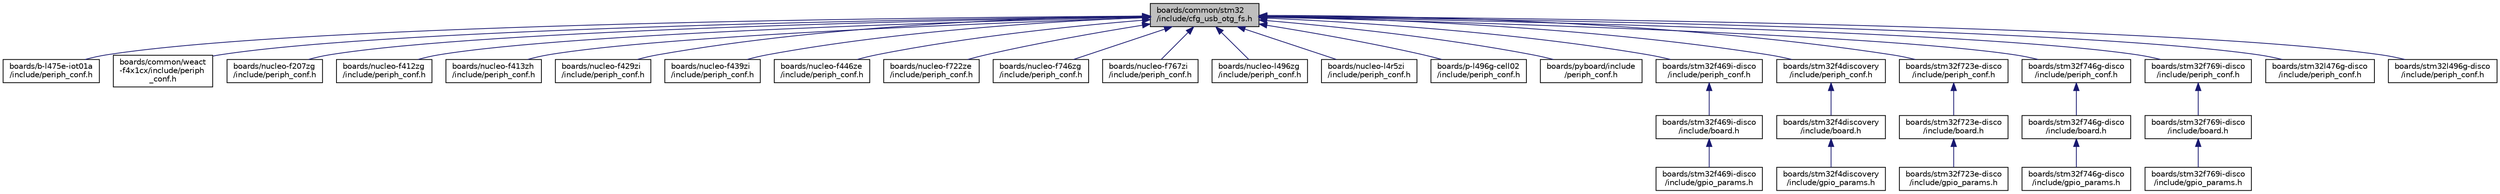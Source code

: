 digraph "boards/common/stm32/include/cfg_usb_otg_fs.h"
{
 // LATEX_PDF_SIZE
  edge [fontname="Helvetica",fontsize="10",labelfontname="Helvetica",labelfontsize="10"];
  node [fontname="Helvetica",fontsize="10",shape=record];
  Node1 [label="boards/common/stm32\l/include/cfg_usb_otg_fs.h",height=0.2,width=0.4,color="black", fillcolor="grey75", style="filled", fontcolor="black",tooltip="Common configuration for STM32 OTG FS peripheral."];
  Node1 -> Node2 [dir="back",color="midnightblue",fontsize="10",style="solid",fontname="Helvetica"];
  Node2 [label="boards/b-l475e-iot01a\l/include/periph_conf.h",height=0.2,width=0.4,color="black", fillcolor="white", style="filled",URL="$boards_2b-l475e-iot01a_2include_2periph__conf_8h.html",tooltip="Peripheral MCU configuration for the B-L475E-IOT01A board."];
  Node1 -> Node3 [dir="back",color="midnightblue",fontsize="10",style="solid",fontname="Helvetica"];
  Node3 [label="boards/common/weact\l-f4x1cx/include/periph\l_conf.h",height=0.2,width=0.4,color="black", fillcolor="white", style="filled",URL="$boards_2common_2weact-f4x1cx_2include_2periph__conf_8h.html",tooltip="Peripheral MCU configuration for the WeAct-F4X1CX Board."];
  Node1 -> Node4 [dir="back",color="midnightblue",fontsize="10",style="solid",fontname="Helvetica"];
  Node4 [label="boards/nucleo-f207zg\l/include/periph_conf.h",height=0.2,width=0.4,color="black", fillcolor="white", style="filled",URL="$boards_2nucleo-f207zg_2include_2periph__conf_8h.html",tooltip=" "];
  Node1 -> Node5 [dir="back",color="midnightblue",fontsize="10",style="solid",fontname="Helvetica"];
  Node5 [label="boards/nucleo-f412zg\l/include/periph_conf.h",height=0.2,width=0.4,color="black", fillcolor="white", style="filled",URL="$boards_2nucleo-f412zg_2include_2periph__conf_8h.html",tooltip=" "];
  Node1 -> Node6 [dir="back",color="midnightblue",fontsize="10",style="solid",fontname="Helvetica"];
  Node6 [label="boards/nucleo-f413zh\l/include/periph_conf.h",height=0.2,width=0.4,color="black", fillcolor="white", style="filled",URL="$boards_2nucleo-f413zh_2include_2periph__conf_8h.html",tooltip=" "];
  Node1 -> Node7 [dir="back",color="midnightblue",fontsize="10",style="solid",fontname="Helvetica"];
  Node7 [label="boards/nucleo-f429zi\l/include/periph_conf.h",height=0.2,width=0.4,color="black", fillcolor="white", style="filled",URL="$boards_2nucleo-f429zi_2include_2periph__conf_8h.html",tooltip=" "];
  Node1 -> Node8 [dir="back",color="midnightblue",fontsize="10",style="solid",fontname="Helvetica"];
  Node8 [label="boards/nucleo-f439zi\l/include/periph_conf.h",height=0.2,width=0.4,color="black", fillcolor="white", style="filled",URL="$boards_2nucleo-f439zi_2include_2periph__conf_8h.html",tooltip=" "];
  Node1 -> Node9 [dir="back",color="midnightblue",fontsize="10",style="solid",fontname="Helvetica"];
  Node9 [label="boards/nucleo-f446ze\l/include/periph_conf.h",height=0.2,width=0.4,color="black", fillcolor="white", style="filled",URL="$boards_2nucleo-f446ze_2include_2periph__conf_8h.html",tooltip=" "];
  Node1 -> Node10 [dir="back",color="midnightblue",fontsize="10",style="solid",fontname="Helvetica"];
  Node10 [label="boards/nucleo-f722ze\l/include/periph_conf.h",height=0.2,width=0.4,color="black", fillcolor="white", style="filled",URL="$boards_2nucleo-f722ze_2include_2periph__conf_8h.html",tooltip="Peripheral MCU configuration for the nucleo-f722ze board."];
  Node1 -> Node11 [dir="back",color="midnightblue",fontsize="10",style="solid",fontname="Helvetica"];
  Node11 [label="boards/nucleo-f746zg\l/include/periph_conf.h",height=0.2,width=0.4,color="black", fillcolor="white", style="filled",URL="$boards_2nucleo-f746zg_2include_2periph__conf_8h.html",tooltip="Peripheral MCU configuration for the nucleo-f746zg board."];
  Node1 -> Node12 [dir="back",color="midnightblue",fontsize="10",style="solid",fontname="Helvetica"];
  Node12 [label="boards/nucleo-f767zi\l/include/periph_conf.h",height=0.2,width=0.4,color="black", fillcolor="white", style="filled",URL="$boards_2nucleo-f767zi_2include_2periph__conf_8h.html",tooltip="Peripheral MCU configuration for the nucleo-f767zi board."];
  Node1 -> Node13 [dir="back",color="midnightblue",fontsize="10",style="solid",fontname="Helvetica"];
  Node13 [label="boards/nucleo-l496zg\l/include/periph_conf.h",height=0.2,width=0.4,color="black", fillcolor="white", style="filled",URL="$boards_2nucleo-l496zg_2include_2periph__conf_8h.html",tooltip="Peripheral MCU configuration for the nucleo144-l496 board."];
  Node1 -> Node14 [dir="back",color="midnightblue",fontsize="10",style="solid",fontname="Helvetica"];
  Node14 [label="boards/nucleo-l4r5zi\l/include/periph_conf.h",height=0.2,width=0.4,color="black", fillcolor="white", style="filled",URL="$boards_2nucleo-l4r5zi_2include_2periph__conf_8h.html",tooltip="Peripheral MCU configuration for the nucleo-l4r5zi board."];
  Node1 -> Node15 [dir="back",color="midnightblue",fontsize="10",style="solid",fontname="Helvetica"];
  Node15 [label="boards/p-l496g-cell02\l/include/periph_conf.h",height=0.2,width=0.4,color="black", fillcolor="white", style="filled",URL="$boards_2p-l496g-cell02_2include_2periph__conf_8h.html",tooltip="Peripheral MCU configuration for the P-L496G-CELL02 board."];
  Node1 -> Node16 [dir="back",color="midnightblue",fontsize="10",style="solid",fontname="Helvetica"];
  Node16 [label="boards/pyboard/include\l/periph_conf.h",height=0.2,width=0.4,color="black", fillcolor="white", style="filled",URL="$boards_2pyboard_2include_2periph__conf_8h.html",tooltip="Peripheral MCU configuration for the pyboard board."];
  Node1 -> Node17 [dir="back",color="midnightblue",fontsize="10",style="solid",fontname="Helvetica"];
  Node17 [label="boards/stm32f469i-disco\l/include/periph_conf.h",height=0.2,width=0.4,color="black", fillcolor="white", style="filled",URL="$boards_2stm32f469i-disco_2include_2periph__conf_8h.html",tooltip="Peripheral MCU configuration for the STM32F469I-DISCO."];
  Node17 -> Node18 [dir="back",color="midnightblue",fontsize="10",style="solid",fontname="Helvetica"];
  Node18 [label="boards/stm32f469i-disco\l/include/board.h",height=0.2,width=0.4,color="black", fillcolor="white", style="filled",URL="$stm32f469i-disco_2include_2board_8h.html",tooltip="Board specific definitions for the STM32F469I-DISCO board."];
  Node18 -> Node19 [dir="back",color="midnightblue",fontsize="10",style="solid",fontname="Helvetica"];
  Node19 [label="boards/stm32f469i-disco\l/include/gpio_params.h",height=0.2,width=0.4,color="black", fillcolor="white", style="filled",URL="$stm32f469i-disco_2include_2gpio__params_8h_source.html",tooltip=" "];
  Node1 -> Node20 [dir="back",color="midnightblue",fontsize="10",style="solid",fontname="Helvetica"];
  Node20 [label="boards/stm32f4discovery\l/include/periph_conf.h",height=0.2,width=0.4,color="black", fillcolor="white", style="filled",URL="$boards_2stm32f4discovery_2include_2periph__conf_8h.html",tooltip=" "];
  Node20 -> Node21 [dir="back",color="midnightblue",fontsize="10",style="solid",fontname="Helvetica"];
  Node21 [label="boards/stm32f4discovery\l/include/board.h",height=0.2,width=0.4,color="black", fillcolor="white", style="filled",URL="$stm32f4discovery_2include_2board_8h.html",tooltip="Board specific definitions for the STM32F4Discovery evaluation board."];
  Node21 -> Node22 [dir="back",color="midnightblue",fontsize="10",style="solid",fontname="Helvetica"];
  Node22 [label="boards/stm32f4discovery\l/include/gpio_params.h",height=0.2,width=0.4,color="black", fillcolor="white", style="filled",URL="$stm32f4discovery_2include_2gpio__params_8h.html",tooltip="Board specific configuration of direct mapped GPIOs."];
  Node1 -> Node23 [dir="back",color="midnightblue",fontsize="10",style="solid",fontname="Helvetica"];
  Node23 [label="boards/stm32f723e-disco\l/include/periph_conf.h",height=0.2,width=0.4,color="black", fillcolor="white", style="filled",URL="$boards_2stm32f723e-disco_2include_2periph__conf_8h.html",tooltip="Peripheral MCU configuration for the STM32F723E-DISCO board."];
  Node23 -> Node24 [dir="back",color="midnightblue",fontsize="10",style="solid",fontname="Helvetica"];
  Node24 [label="boards/stm32f723e-disco\l/include/board.h",height=0.2,width=0.4,color="black", fillcolor="white", style="filled",URL="$stm32f723e-disco_2include_2board_8h.html",tooltip="Board specific definitions for the STM32F723E-DISCO board."];
  Node24 -> Node25 [dir="back",color="midnightblue",fontsize="10",style="solid",fontname="Helvetica"];
  Node25 [label="boards/stm32f723e-disco\l/include/gpio_params.h",height=0.2,width=0.4,color="black", fillcolor="white", style="filled",URL="$stm32f723e-disco_2include_2gpio__params_8h.html",tooltip="Board specific configuration of direct mapped GPIOs."];
  Node1 -> Node26 [dir="back",color="midnightblue",fontsize="10",style="solid",fontname="Helvetica"];
  Node26 [label="boards/stm32f746g-disco\l/include/periph_conf.h",height=0.2,width=0.4,color="black", fillcolor="white", style="filled",URL="$boards_2stm32f746g-disco_2include_2periph__conf_8h.html",tooltip="Configuration of CPU peripherals for STM32F746G-DISCO board."];
  Node26 -> Node27 [dir="back",color="midnightblue",fontsize="10",style="solid",fontname="Helvetica"];
  Node27 [label="boards/stm32f746g-disco\l/include/board.h",height=0.2,width=0.4,color="black", fillcolor="white", style="filled",URL="$stm32f746g-disco_2include_2board_8h.html",tooltip="Board specific definitions for the STM32F746G-DISCO."];
  Node27 -> Node28 [dir="back",color="midnightblue",fontsize="10",style="solid",fontname="Helvetica"];
  Node28 [label="boards/stm32f746g-disco\l/include/gpio_params.h",height=0.2,width=0.4,color="black", fillcolor="white", style="filled",URL="$stm32f746g-disco_2include_2gpio__params_8h.html",tooltip="Board specific configuration of direct mapped GPIOs."];
  Node1 -> Node29 [dir="back",color="midnightblue",fontsize="10",style="solid",fontname="Helvetica"];
  Node29 [label="boards/stm32f769i-disco\l/include/periph_conf.h",height=0.2,width=0.4,color="black", fillcolor="white", style="filled",URL="$boards_2stm32f769i-disco_2include_2periph__conf_8h.html",tooltip="Peripheral MCU configuration for the STM32F769I-DISCO board."];
  Node29 -> Node30 [dir="back",color="midnightblue",fontsize="10",style="solid",fontname="Helvetica"];
  Node30 [label="boards/stm32f769i-disco\l/include/board.h",height=0.2,width=0.4,color="black", fillcolor="white", style="filled",URL="$stm32f769i-disco_2include_2board_8h.html",tooltip="Board specific definitions for the STM32F769I-DISCO board."];
  Node30 -> Node31 [dir="back",color="midnightblue",fontsize="10",style="solid",fontname="Helvetica"];
  Node31 [label="boards/stm32f769i-disco\l/include/gpio_params.h",height=0.2,width=0.4,color="black", fillcolor="white", style="filled",URL="$stm32f769i-disco_2include_2gpio__params_8h.html",tooltip="Board specific configuration of direct mapped GPIOs."];
  Node1 -> Node32 [dir="back",color="midnightblue",fontsize="10",style="solid",fontname="Helvetica"];
  Node32 [label="boards/stm32l476g-disco\l/include/periph_conf.h",height=0.2,width=0.4,color="black", fillcolor="white", style="filled",URL="$boards_2stm32l476g-disco_2include_2periph__conf_8h.html",tooltip="Peripheral MCU configuration for the STM32L476G-DISCO board."];
  Node1 -> Node33 [dir="back",color="midnightblue",fontsize="10",style="solid",fontname="Helvetica"];
  Node33 [label="boards/stm32l496g-disco\l/include/periph_conf.h",height=0.2,width=0.4,color="black", fillcolor="white", style="filled",URL="$boards_2stm32l496g-disco_2include_2periph__conf_8h.html",tooltip="Peripheral MCU configuration for the STM32L496G-DISCO board."];
}
